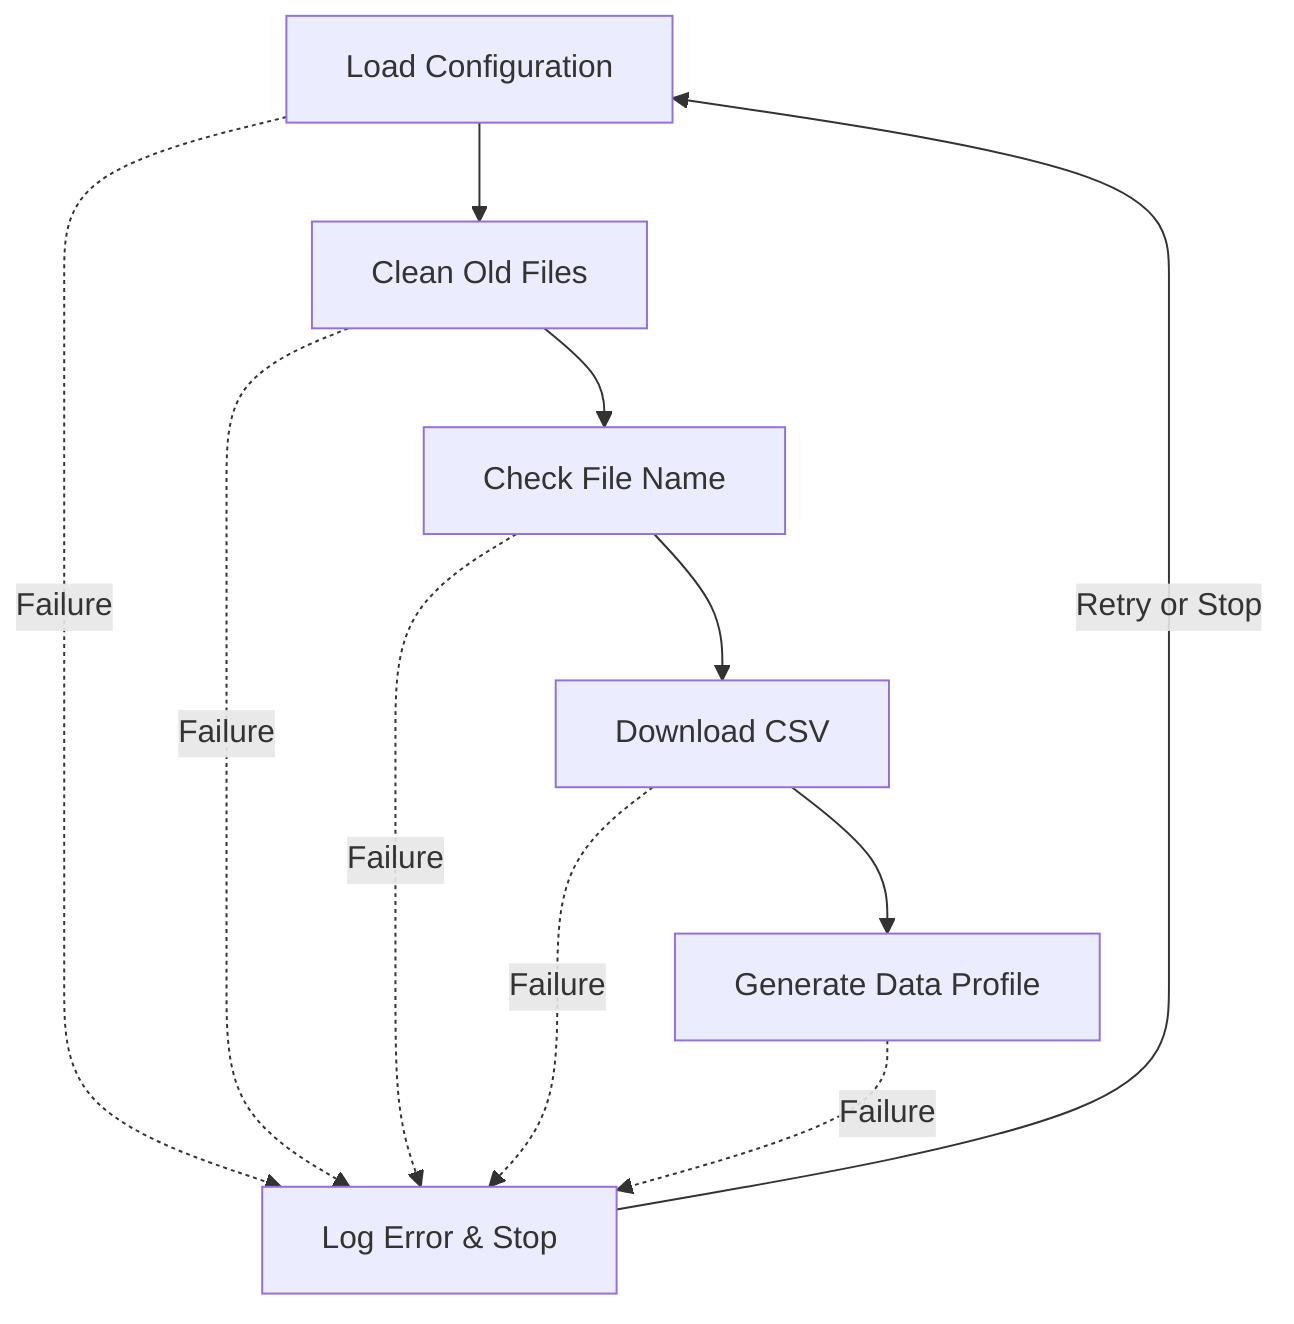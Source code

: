 graph TD;
    A[Load Configuration] --> B[Clean Old Files];
    B --> C[Check File Name];
    C --> D[Download CSV];
    D --> E[Generate Data Profile];
    
    A -.->|Failure| F[Log Error & Stop];
    B -.->|Failure| F;
    C -.->|Failure| F;
    D -.->|Failure| F;
    E -.->|Failure| F;
    
    F -->|Retry or Stop| A;